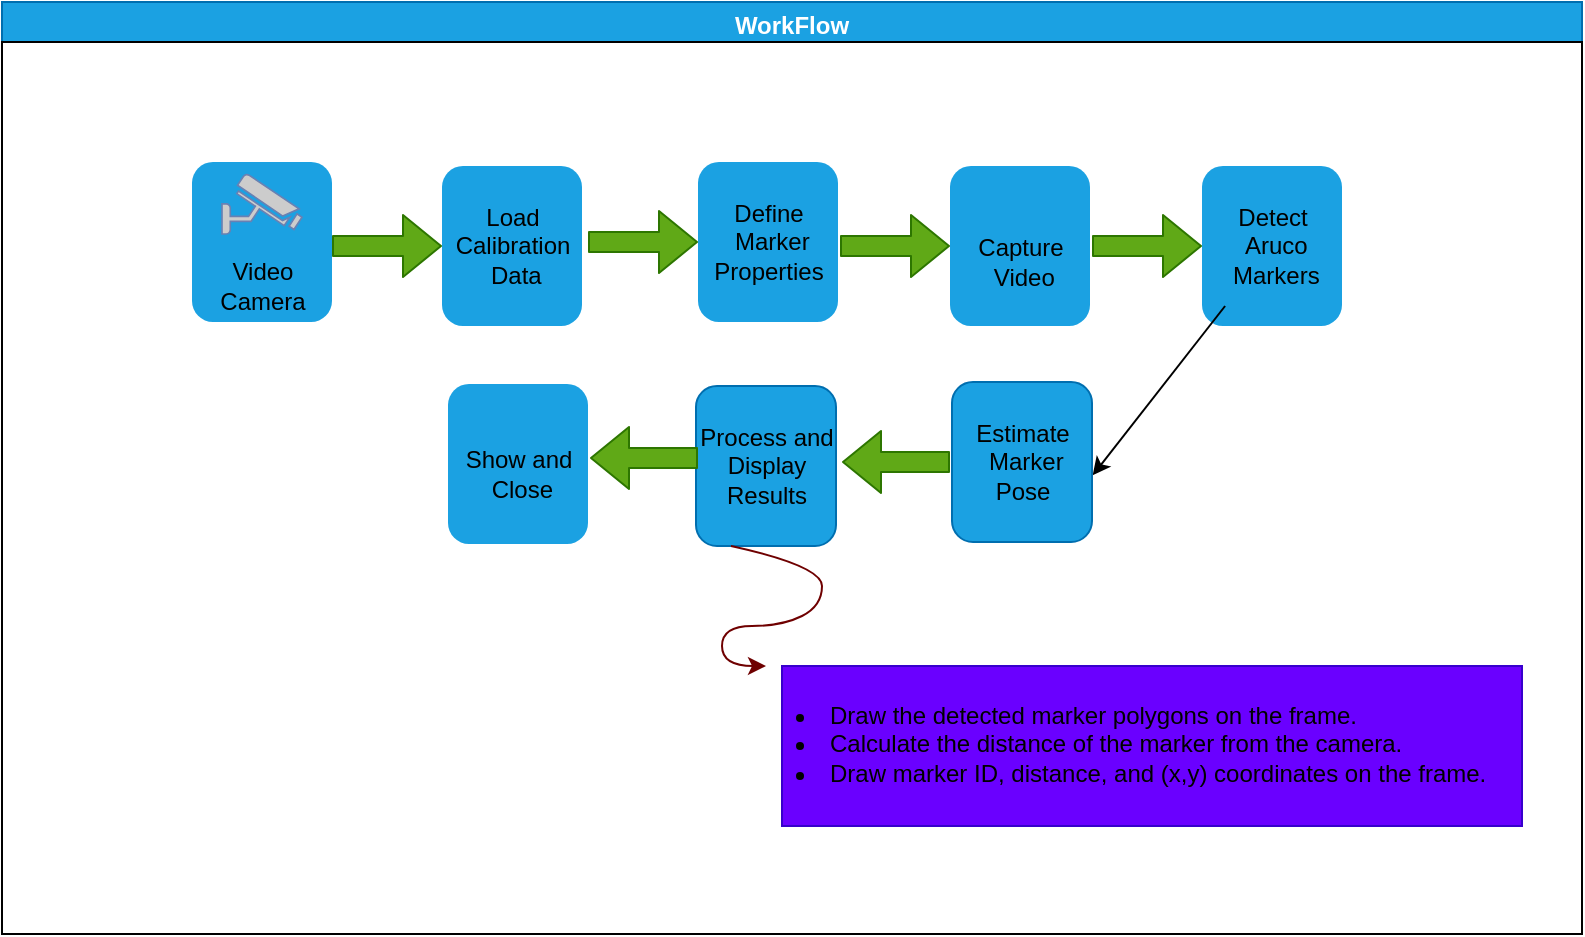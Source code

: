 <mxfile>
    <diagram id="AriCKbZPgMCEMmNE0yiy" name="Page-1">
        <mxGraphModel dx="1173" dy="683" grid="1" gridSize="10" guides="1" tooltips="1" connect="1" arrows="1" fold="1" page="1" pageScale="1" pageWidth="850" pageHeight="1100" math="0" shadow="0">
            <root>
                <mxCell id="0"/>
                <mxCell id="1" parent="0"/>
                <mxCell id="41" value="WorkFlow" style="swimlane;whiteSpace=wrap;html=1;strokeColor=#006EAF;fillColor=#1ba1e2;fontColor=#ffffff;rounded=0;" parent="1" vertex="1">
                    <mxGeometry y="108" width="790" height="466" as="geometry"/>
                </mxCell>
                <mxCell id="43" value="" style="rounded=0;whiteSpace=wrap;html=1;movable=0;resizable=0;rotatable=0;deletable=0;editable=0;connectable=0;" parent="41" vertex="1">
                    <mxGeometry y="20" width="790" height="446" as="geometry"/>
                </mxCell>
                <mxCell id="5" value="" style="rounded=1;whiteSpace=wrap;html=1;movable=1;resizable=1;rotatable=1;deletable=1;editable=1;connectable=1;fillColor=#1ba1e2;fontColor=#ffffff;strokeColor=none;gradientColor=none;" parent="1" vertex="1">
                    <mxGeometry x="95" y="188" width="70" height="80" as="geometry"/>
                </mxCell>
                <mxCell id="2" value="" style="fontColor=#0066CC;verticalAlign=top;verticalLabelPosition=bottom;labelPosition=center;align=center;html=1;outlineConnect=0;fillColor=#CCCCCC;strokeColor=#6881B3;gradientColor=none;gradientDirection=north;strokeWidth=2;shape=mxgraph.networks.security_camera;movable=1;resizable=1;rotatable=1;deletable=1;editable=1;connectable=1;" parent="1" vertex="1">
                    <mxGeometry x="110" y="194" width="40" height="30" as="geometry"/>
                </mxCell>
                <mxCell id="3" value="Video&lt;br&gt;Camera&lt;br&gt;" style="text;html=1;align=center;verticalAlign=middle;resizable=1;points=[];autosize=1;strokeColor=none;fillColor=none;movable=1;rotatable=1;deletable=1;editable=1;connectable=1;" parent="1" vertex="1">
                    <mxGeometry x="95" y="230" width="70" height="40" as="geometry"/>
                </mxCell>
                <mxCell id="4" value="" style="shape=flexArrow;endArrow=classic;html=1;fillColor=#60a917;strokeColor=#2D7600;" parent="1" edge="1">
                    <mxGeometry width="50" height="50" relative="1" as="geometry">
                        <mxPoint x="165" y="230" as="sourcePoint"/>
                        <mxPoint x="220" y="230" as="targetPoint"/>
                    </mxGeometry>
                </mxCell>
                <mxCell id="7" value="" style="rounded=1;whiteSpace=wrap;html=1;movable=1;resizable=1;rotatable=1;deletable=1;editable=1;connectable=1;fillColor=#1ba1e2;fontColor=#ffffff;strokeColor=none;gradientColor=none;" parent="1" vertex="1">
                    <mxGeometry x="220" y="190" width="70" height="80" as="geometry"/>
                </mxCell>
                <mxCell id="9" value="Load &lt;br&gt;Calibration&lt;br&gt;&amp;nbsp;Data" style="text;html=1;align=center;verticalAlign=middle;resizable=1;points=[];autosize=1;strokeColor=none;fillColor=none;movable=1;rotatable=1;deletable=1;editable=1;connectable=1;" parent="1" vertex="1">
                    <mxGeometry x="235" y="200" width="40" height="60" as="geometry"/>
                </mxCell>
                <mxCell id="10" value="" style="shape=flexArrow;endArrow=classic;html=1;fillColor=#60a917;strokeColor=#2D7600;" parent="1" edge="1">
                    <mxGeometry width="50" height="50" relative="1" as="geometry">
                        <mxPoint x="293" y="228" as="sourcePoint"/>
                        <mxPoint x="348" y="228" as="targetPoint"/>
                    </mxGeometry>
                </mxCell>
                <mxCell id="11" value="" style="rounded=1;whiteSpace=wrap;html=1;movable=1;resizable=1;rotatable=1;deletable=1;editable=1;connectable=1;fillColor=#1ba1e2;fontColor=#ffffff;strokeColor=none;gradientColor=none;" parent="1" vertex="1">
                    <mxGeometry x="348" y="188" width="70" height="80" as="geometry"/>
                </mxCell>
                <mxCell id="12" value="Define&lt;br&gt;&amp;nbsp;Marker &lt;br&gt;Properties" style="text;html=1;align=center;verticalAlign=middle;resizable=1;points=[];autosize=1;strokeColor=none;fillColor=none;movable=1;rotatable=1;deletable=1;editable=1;connectable=1;" parent="1" vertex="1">
                    <mxGeometry x="343" y="198" width="80" height="60" as="geometry"/>
                </mxCell>
                <mxCell id="13" value="" style="shape=flexArrow;endArrow=classic;html=1;fillColor=#60a917;strokeColor=#2D7600;" parent="1" edge="1">
                    <mxGeometry width="50" height="50" relative="1" as="geometry">
                        <mxPoint x="419" y="230" as="sourcePoint"/>
                        <mxPoint x="474" y="230" as="targetPoint"/>
                    </mxGeometry>
                </mxCell>
                <mxCell id="14" value="" style="rounded=1;whiteSpace=wrap;html=1;movable=1;resizable=1;rotatable=1;deletable=1;editable=1;connectable=1;fillColor=#1ba1e2;fontColor=#ffffff;strokeColor=none;gradientColor=none;" parent="1" vertex="1">
                    <mxGeometry x="474" y="190" width="70" height="80" as="geometry"/>
                </mxCell>
                <mxCell id="15" value="Capture&lt;br&gt;&amp;nbsp;Video" style="text;html=1;align=center;verticalAlign=middle;resizable=1;points=[];autosize=1;strokeColor=none;fillColor=none;movable=1;rotatable=1;deletable=1;editable=1;connectable=1;" parent="1" vertex="1">
                    <mxGeometry x="474" y="218" width="70" height="40" as="geometry"/>
                </mxCell>
                <mxCell id="16" value="" style="shape=flexArrow;endArrow=classic;html=1;fillColor=#60a917;strokeColor=#2D7600;" parent="1" edge="1">
                    <mxGeometry width="50" height="50" relative="1" as="geometry">
                        <mxPoint x="545" y="230" as="sourcePoint"/>
                        <mxPoint x="600" y="230" as="targetPoint"/>
                    </mxGeometry>
                </mxCell>
                <mxCell id="17" value="" style="rounded=1;whiteSpace=wrap;html=1;movable=1;resizable=1;rotatable=1;deletable=1;editable=1;connectable=1;fillColor=#1ba1e2;fontColor=#ffffff;strokeColor=none;gradientColor=none;" parent="1" vertex="1">
                    <mxGeometry x="600" y="190" width="70" height="80" as="geometry"/>
                </mxCell>
                <mxCell id="44" style="edgeStyle=none;html=1;entryX=1.005;entryY=0.611;entryDx=0;entryDy=0;entryPerimeter=0;" edge="1" parent="1" source="18" target="24">
                    <mxGeometry relative="1" as="geometry"/>
                </mxCell>
                <mxCell id="18" value="Detect&lt;br&gt;&amp;nbsp;Aruco&lt;br&gt;&amp;nbsp;Markers" style="text;html=1;align=center;verticalAlign=middle;resizable=1;points=[];autosize=1;strokeColor=none;fillColor=none;movable=1;rotatable=1;deletable=1;editable=1;connectable=1;" parent="1" vertex="1">
                    <mxGeometry x="600" y="200" width="70" height="60" as="geometry"/>
                </mxCell>
                <mxCell id="20" value="" style="rounded=1;whiteSpace=wrap;html=1;movable=1;resizable=1;rotatable=1;deletable=1;editable=1;connectable=1;fillColor=#1ba1e2;fontColor=#ffffff;strokeColor=#006EAF;" parent="1" vertex="1">
                    <mxGeometry x="347" y="300" width="70" height="80" as="geometry"/>
                </mxCell>
                <mxCell id="21" value="Process and &lt;br&gt;Display &lt;br&gt;Results" style="text;html=1;align=center;verticalAlign=middle;resizable=1;points=[];autosize=1;movable=1;rotatable=1;deletable=1;editable=1;connectable=1;" parent="1" vertex="1">
                    <mxGeometry x="337" y="310" width="90" height="60" as="geometry"/>
                </mxCell>
                <mxCell id="22" value="" style="shape=flexArrow;endArrow=classic;html=1;fillColor=#60a917;strokeColor=#2D7600;" parent="1" edge="1">
                    <mxGeometry width="50" height="50" relative="1" as="geometry">
                        <mxPoint x="474" y="338" as="sourcePoint"/>
                        <mxPoint x="420" y="338" as="targetPoint"/>
                    </mxGeometry>
                </mxCell>
                <mxCell id="23" value="" style="rounded=1;whiteSpace=wrap;html=1;movable=1;resizable=1;rotatable=1;deletable=1;editable=1;connectable=1;fillColor=#1ba1e2;fontColor=#ffffff;strokeColor=#006EAF;" parent="1" vertex="1">
                    <mxGeometry x="475" y="298" width="70" height="80" as="geometry"/>
                </mxCell>
                <mxCell id="24" value="Estimate&lt;br&gt;&amp;nbsp;Marker &lt;br&gt;Pose" style="text;html=1;align=center;verticalAlign=middle;resizable=1;points=[];autosize=1;movable=1;rotatable=1;deletable=1;editable=1;connectable=1;" parent="1" vertex="1">
                    <mxGeometry x="475" y="308" width="70" height="60" as="geometry"/>
                </mxCell>
                <mxCell id="29" value="" style="curved=1;endArrow=classic;html=1;exitX=0.25;exitY=1;exitDx=0;exitDy=0;fillColor=#a20025;strokeColor=#6F0000;" parent="1" source="20" edge="1">
                    <mxGeometry width="50" height="50" relative="1" as="geometry">
                        <mxPoint x="360" y="470" as="sourcePoint"/>
                        <mxPoint x="382" y="440" as="targetPoint"/>
                        <Array as="points">
                            <mxPoint x="410" y="390"/>
                            <mxPoint x="410" y="410"/>
                            <mxPoint x="390" y="420"/>
                            <mxPoint x="360" y="420"/>
                            <mxPoint x="360" y="440"/>
                        </Array>
                    </mxGeometry>
                </mxCell>
                <mxCell id="34" value="" style="rounded=0;whiteSpace=wrap;html=1;fillColor=#6a00ff;fontColor=#ffffff;strokeColor=#3700CC;" parent="1" vertex="1">
                    <mxGeometry x="390" y="440" width="370" height="80" as="geometry"/>
                </mxCell>
                <mxCell id="35" value="&lt;li data-sourcepos=&quot;11:5-11:53&quot;&gt;Draw the detected marker polygons on the frame.&lt;/li&gt;&lt;li data-sourcepos=&quot;12:5-12:70&quot;&gt;Calculate the distance of the marker from the camera.&lt;/li&gt;&lt;li data-sourcepos=&quot;13:5-13:78&quot;&gt;Draw marker ID, distance, and (x,y) coordinates on the frame.&amp;nbsp;&lt;/li&gt;" style="text;html=1;strokeColor=none;fillColor=none;align=left;verticalAlign=middle;whiteSpace=wrap;rounded=0;" parent="1" vertex="1">
                    <mxGeometry x="395" y="447.5" width="368" height="63" as="geometry"/>
                </mxCell>
                <mxCell id="36" value="" style="rounded=1;whiteSpace=wrap;html=1;movable=1;resizable=1;rotatable=1;deletable=1;editable=1;connectable=1;fillColor=#1ba1e2;fontColor=#ffffff;strokeColor=none;gradientColor=none;" parent="1" vertex="1">
                    <mxGeometry x="223" y="299" width="70" height="80" as="geometry"/>
                </mxCell>
                <mxCell id="37" value="Show and&lt;br&gt;&amp;nbsp;Close" style="text;html=1;align=center;verticalAlign=middle;resizable=1;points=[];autosize=1;strokeColor=none;fillColor=none;movable=1;rotatable=1;deletable=1;editable=1;connectable=1;" parent="1" vertex="1">
                    <mxGeometry x="218" y="324" width="80" height="40" as="geometry"/>
                </mxCell>
                <mxCell id="38" value="" style="shape=flexArrow;endArrow=classic;html=1;fillColor=#60a917;strokeColor=#2D7600;" parent="1" edge="1">
                    <mxGeometry width="50" height="50" relative="1" as="geometry">
                        <mxPoint x="348" y="336" as="sourcePoint"/>
                        <mxPoint x="294" y="336" as="targetPoint"/>
                    </mxGeometry>
                </mxCell>
            </root>
        </mxGraphModel>
    </diagram>
</mxfile>